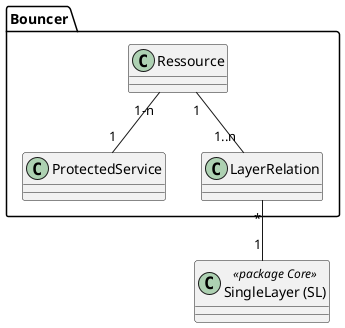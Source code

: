 @startuml
class "SingleLayer (SL)" as sl << package Core >>

package "Bouncer" {
	class "ProtectedService" as ps
    class "Ressource" as res
    class "LayerRelation" as lr
}

res "1" -- "1..n" lr
lr "*" -- "1" sl

res "1-n" -- "1" ps
@enduml